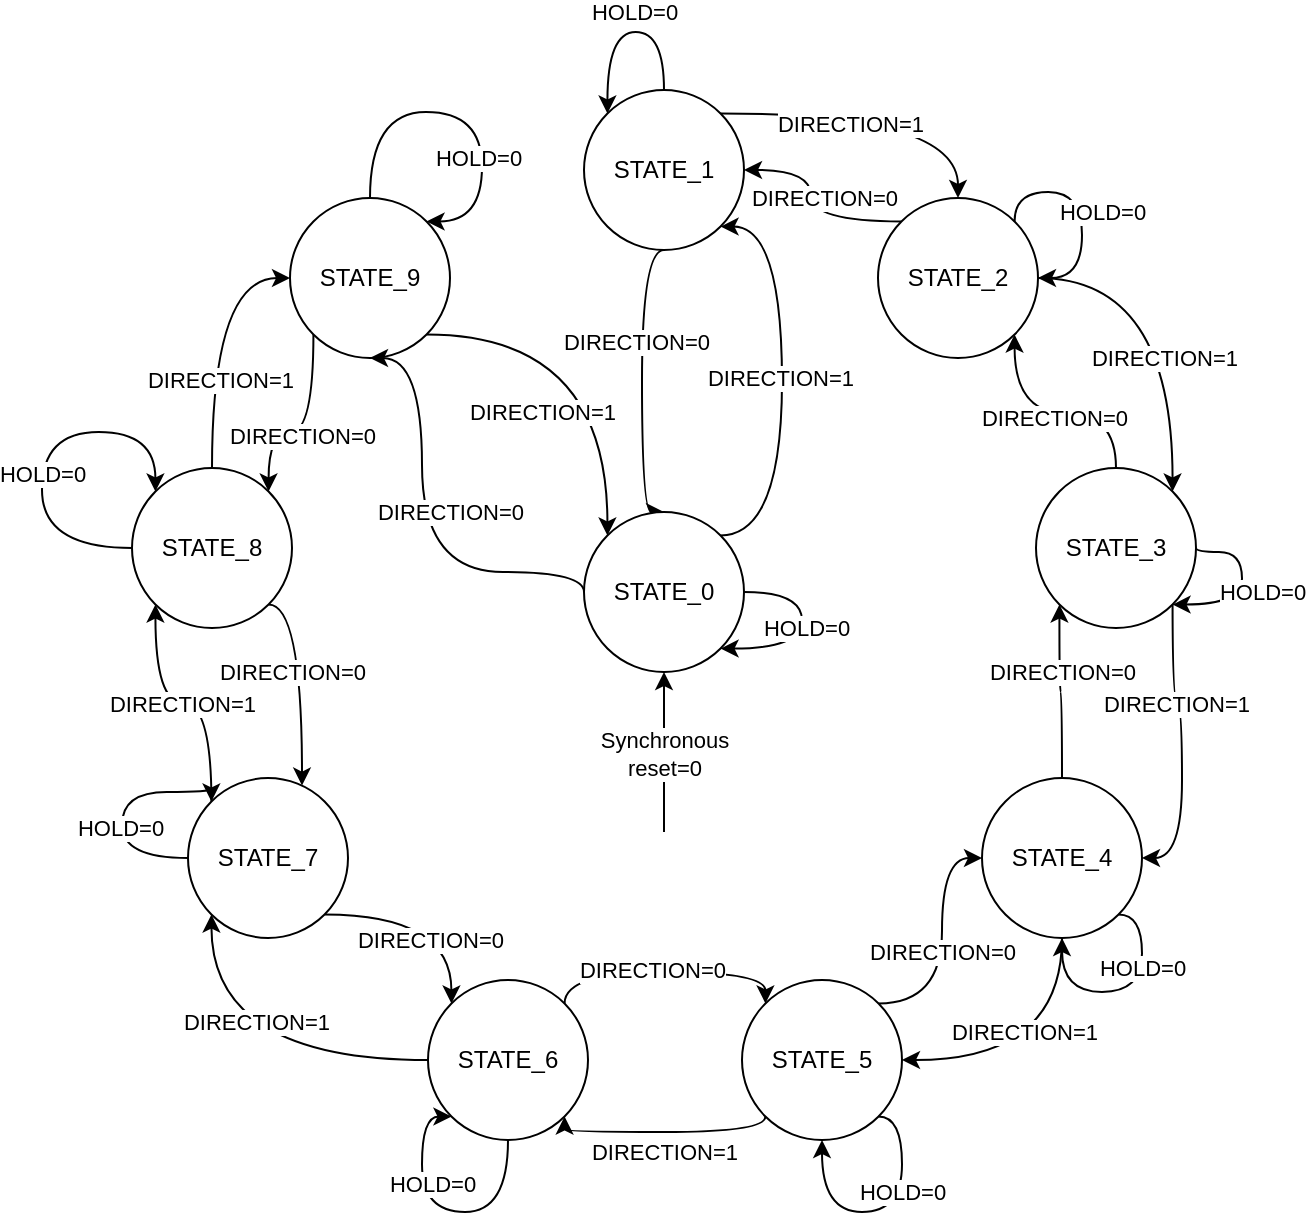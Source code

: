 <mxfile version="26.0.4">
  <diagram name="Page-1" id="DQ-45xuzPcWoaU9GiU76">
    <mxGraphModel dx="1434" dy="738" grid="1" gridSize="10" guides="1" tooltips="1" connect="1" arrows="1" fold="1" page="1" pageScale="1" pageWidth="850" pageHeight="1100" math="0" shadow="0">
      <root>
        <mxCell id="0" />
        <mxCell id="1" parent="0" />
        <mxCell id="sJaDOPOqYYHjO4DBvdRy-30" style="edgeStyle=orthogonalEdgeStyle;rounded=0;orthogonalLoop=1;jettySize=auto;html=1;exitX=1;exitY=0;exitDx=0;exitDy=0;entryX=0.5;entryY=0;entryDx=0;entryDy=0;curved=1;" edge="1" parent="1" source="sJaDOPOqYYHjO4DBvdRy-2" target="sJaDOPOqYYHjO4DBvdRy-3">
          <mxGeometry relative="1" as="geometry" />
        </mxCell>
        <mxCell id="sJaDOPOqYYHjO4DBvdRy-31" value="DIRECTION=1" style="edgeLabel;html=1;align=center;verticalAlign=middle;resizable=0;points=[];" vertex="1" connectable="0" parent="sJaDOPOqYYHjO4DBvdRy-30">
          <mxGeometry x="-0.207" y="-5" relative="1" as="geometry">
            <mxPoint as="offset" />
          </mxGeometry>
        </mxCell>
        <mxCell id="sJaDOPOqYYHjO4DBvdRy-52" style="edgeStyle=orthogonalEdgeStyle;rounded=0;orthogonalLoop=1;jettySize=auto;html=1;exitX=0.5;exitY=1;exitDx=0;exitDy=0;entryX=0.5;entryY=0;entryDx=0;entryDy=0;curved=1;" edge="1" parent="1" source="sJaDOPOqYYHjO4DBvdRy-2" target="sJaDOPOqYYHjO4DBvdRy-13">
          <mxGeometry relative="1" as="geometry">
            <Array as="points">
              <mxPoint x="380" y="169" />
              <mxPoint x="380" y="300" />
            </Array>
          </mxGeometry>
        </mxCell>
        <mxCell id="sJaDOPOqYYHjO4DBvdRy-53" value="DIRECTION=0" style="edgeLabel;html=1;align=center;verticalAlign=middle;resizable=0;points=[];" vertex="1" connectable="0" parent="sJaDOPOqYYHjO4DBvdRy-52">
          <mxGeometry x="-0.253" y="-3" relative="1" as="geometry">
            <mxPoint as="offset" />
          </mxGeometry>
        </mxCell>
        <mxCell id="sJaDOPOqYYHjO4DBvdRy-2" value="STATE_1" style="ellipse;whiteSpace=wrap;html=1;aspect=fixed;" vertex="1" parent="1">
          <mxGeometry x="351" y="89" width="80" height="80" as="geometry" />
        </mxCell>
        <mxCell id="sJaDOPOqYYHjO4DBvdRy-33" style="edgeStyle=orthogonalEdgeStyle;rounded=0;orthogonalLoop=1;jettySize=auto;html=1;exitX=1;exitY=0.5;exitDx=0;exitDy=0;entryX=1;entryY=0;entryDx=0;entryDy=0;curved=1;" edge="1" parent="1" source="sJaDOPOqYYHjO4DBvdRy-3" target="sJaDOPOqYYHjO4DBvdRy-5">
          <mxGeometry relative="1" as="geometry" />
        </mxCell>
        <mxCell id="sJaDOPOqYYHjO4DBvdRy-34" value="DIRECTION=1" style="edgeLabel;html=1;align=center;verticalAlign=middle;resizable=0;points=[];" vertex="1" connectable="0" parent="sJaDOPOqYYHjO4DBvdRy-33">
          <mxGeometry x="0.061" y="-16" relative="1" as="geometry">
            <mxPoint x="11" y="15" as="offset" />
          </mxGeometry>
        </mxCell>
        <mxCell id="sJaDOPOqYYHjO4DBvdRy-70" style="edgeStyle=orthogonalEdgeStyle;rounded=0;orthogonalLoop=1;jettySize=auto;html=1;exitX=0;exitY=0;exitDx=0;exitDy=0;entryX=1;entryY=0.5;entryDx=0;entryDy=0;curved=1;" edge="1" parent="1" source="sJaDOPOqYYHjO4DBvdRy-3" target="sJaDOPOqYYHjO4DBvdRy-2">
          <mxGeometry relative="1" as="geometry" />
        </mxCell>
        <mxCell id="sJaDOPOqYYHjO4DBvdRy-71" value="DIRECTION=0" style="edgeLabel;html=1;align=center;verticalAlign=middle;resizable=0;points=[];" vertex="1" connectable="0" parent="sJaDOPOqYYHjO4DBvdRy-70">
          <mxGeometry x="0.09" y="3" relative="1" as="geometry">
            <mxPoint x="9" as="offset" />
          </mxGeometry>
        </mxCell>
        <mxCell id="sJaDOPOqYYHjO4DBvdRy-3" value="STATE_2" style="ellipse;whiteSpace=wrap;html=1;aspect=fixed;" vertex="1" parent="1">
          <mxGeometry x="498" y="143" width="80" height="80" as="geometry" />
        </mxCell>
        <mxCell id="sJaDOPOqYYHjO4DBvdRy-35" style="edgeStyle=orthogonalEdgeStyle;rounded=0;orthogonalLoop=1;jettySize=auto;html=1;exitX=1;exitY=1;exitDx=0;exitDy=0;entryX=1;entryY=0.5;entryDx=0;entryDy=0;curved=1;" edge="1" parent="1" source="sJaDOPOqYYHjO4DBvdRy-5" target="sJaDOPOqYYHjO4DBvdRy-6">
          <mxGeometry relative="1" as="geometry" />
        </mxCell>
        <mxCell id="sJaDOPOqYYHjO4DBvdRy-36" value="DIRECTION=1" style="edgeLabel;html=1;align=center;verticalAlign=middle;resizable=0;points=[];" vertex="1" connectable="0" parent="sJaDOPOqYYHjO4DBvdRy-35">
          <mxGeometry x="-0.331" relative="1" as="geometry">
            <mxPoint as="offset" />
          </mxGeometry>
        </mxCell>
        <mxCell id="sJaDOPOqYYHjO4DBvdRy-68" style="edgeStyle=orthogonalEdgeStyle;rounded=0;orthogonalLoop=1;jettySize=auto;html=1;exitX=0.5;exitY=0;exitDx=0;exitDy=0;entryX=1;entryY=1;entryDx=0;entryDy=0;curved=1;" edge="1" parent="1" source="sJaDOPOqYYHjO4DBvdRy-5" target="sJaDOPOqYYHjO4DBvdRy-3">
          <mxGeometry relative="1" as="geometry" />
        </mxCell>
        <mxCell id="sJaDOPOqYYHjO4DBvdRy-69" value="DIRECTION=0" style="edgeLabel;html=1;align=center;verticalAlign=middle;resizable=0;points=[];" vertex="1" connectable="0" parent="sJaDOPOqYYHjO4DBvdRy-68">
          <mxGeometry x="-0.004" y="2" relative="1" as="geometry">
            <mxPoint as="offset" />
          </mxGeometry>
        </mxCell>
        <mxCell id="sJaDOPOqYYHjO4DBvdRy-5" value="STATE_3" style="ellipse;whiteSpace=wrap;html=1;aspect=fixed;" vertex="1" parent="1">
          <mxGeometry x="577" y="278" width="80" height="80" as="geometry" />
        </mxCell>
        <mxCell id="sJaDOPOqYYHjO4DBvdRy-37" style="edgeStyle=orthogonalEdgeStyle;rounded=0;orthogonalLoop=1;jettySize=auto;html=1;exitX=0.5;exitY=1;exitDx=0;exitDy=0;entryX=1;entryY=0.5;entryDx=0;entryDy=0;curved=1;" edge="1" parent="1" source="sJaDOPOqYYHjO4DBvdRy-6" target="sJaDOPOqYYHjO4DBvdRy-7">
          <mxGeometry relative="1" as="geometry" />
        </mxCell>
        <mxCell id="sJaDOPOqYYHjO4DBvdRy-38" value="&lt;span style=&quot;color: rgba(0, 0, 0, 0); font-family: monospace; font-size: 0px; text-align: start; background-color: rgb(251, 251, 251);&quot;&gt;%3CmxGraphModel%3E%3Croot%3E%3CmxCell%20id%3D%220%22%2F%3E%3CmxCell%20id%3D%221%22%20parent%3D%220%22%2F%3E%3CmxCell%20id%3D%222%22%20value%3D%22DIRECTION%3D1%22%20style%3D%22edgeLabel%3Bhtml%3D1%3Balign%3Dcenter%3BverticalAlign%3Dmiddle%3Bresizable%3D0%3Bpoints%3D%5B%5D%3B%22%20vertex%3D%221%22%20connectable%3D%220%22%20parent%3D%221%22%3E%3CmxGeometry%20x%3D%22646.784%22%20y%3D%22395.5%22%20as%3D%22geometry%22%2F%3E%3C%2FmxCell%3E%3C%2Froot%3E%3C%2FmxGraphModel%3E&lt;/span&gt;" style="edgeLabel;html=1;align=center;verticalAlign=middle;resizable=0;points=[];" vertex="1" connectable="0" parent="sJaDOPOqYYHjO4DBvdRy-37">
          <mxGeometry x="0.155" y="-12" relative="1" as="geometry">
            <mxPoint as="offset" />
          </mxGeometry>
        </mxCell>
        <mxCell id="sJaDOPOqYYHjO4DBvdRy-39" value="DIRECTION=1" style="edgeLabel;html=1;align=center;verticalAlign=middle;resizable=0;points=[];" vertex="1" connectable="0" parent="sJaDOPOqYYHjO4DBvdRy-37">
          <mxGeometry x="0.256" y="-11" relative="1" as="geometry">
            <mxPoint x="8" y="-3" as="offset" />
          </mxGeometry>
        </mxCell>
        <mxCell id="sJaDOPOqYYHjO4DBvdRy-66" style="edgeStyle=orthogonalEdgeStyle;rounded=0;orthogonalLoop=1;jettySize=auto;html=1;exitX=0.5;exitY=0;exitDx=0;exitDy=0;entryX=0;entryY=1;entryDx=0;entryDy=0;curved=1;" edge="1" parent="1" source="sJaDOPOqYYHjO4DBvdRy-6" target="sJaDOPOqYYHjO4DBvdRy-5">
          <mxGeometry relative="1" as="geometry">
            <Array as="points">
              <mxPoint x="590" y="390" />
              <mxPoint x="589" y="390" />
            </Array>
          </mxGeometry>
        </mxCell>
        <mxCell id="sJaDOPOqYYHjO4DBvdRy-67" value="DIRECTION=0" style="edgeLabel;html=1;align=center;verticalAlign=middle;resizable=0;points=[];" vertex="1" connectable="0" parent="sJaDOPOqYYHjO4DBvdRy-66">
          <mxGeometry x="0.006" y="2" relative="1" as="geometry">
            <mxPoint x="3" y="-10" as="offset" />
          </mxGeometry>
        </mxCell>
        <mxCell id="sJaDOPOqYYHjO4DBvdRy-6" value="STATE_4" style="ellipse;whiteSpace=wrap;html=1;aspect=fixed;" vertex="1" parent="1">
          <mxGeometry x="550" y="433" width="80" height="80" as="geometry" />
        </mxCell>
        <mxCell id="sJaDOPOqYYHjO4DBvdRy-40" style="edgeStyle=orthogonalEdgeStyle;rounded=0;orthogonalLoop=1;jettySize=auto;html=1;exitX=0;exitY=1;exitDx=0;exitDy=0;entryX=1;entryY=1;entryDx=0;entryDy=0;curved=1;" edge="1" parent="1" source="sJaDOPOqYYHjO4DBvdRy-7" target="sJaDOPOqYYHjO4DBvdRy-8">
          <mxGeometry relative="1" as="geometry">
            <Array as="points">
              <mxPoint x="442" y="610" />
              <mxPoint x="341" y="610" />
            </Array>
          </mxGeometry>
        </mxCell>
        <mxCell id="sJaDOPOqYYHjO4DBvdRy-41" value="DIRECTION=1" style="edgeLabel;html=1;align=center;verticalAlign=middle;resizable=0;points=[];" vertex="1" connectable="0" parent="sJaDOPOqYYHjO4DBvdRy-40">
          <mxGeometry x="0.083" y="2" relative="1" as="geometry">
            <mxPoint x="4" y="8" as="offset" />
          </mxGeometry>
        </mxCell>
        <mxCell id="sJaDOPOqYYHjO4DBvdRy-64" style="edgeStyle=orthogonalEdgeStyle;rounded=0;orthogonalLoop=1;jettySize=auto;html=1;exitX=1;exitY=0;exitDx=0;exitDy=0;entryX=0;entryY=0.5;entryDx=0;entryDy=0;curved=1;" edge="1" parent="1" source="sJaDOPOqYYHjO4DBvdRy-7" target="sJaDOPOqYYHjO4DBvdRy-6">
          <mxGeometry relative="1" as="geometry" />
        </mxCell>
        <mxCell id="sJaDOPOqYYHjO4DBvdRy-65" value="DIRECTION=0" style="edgeLabel;html=1;align=center;verticalAlign=middle;resizable=0;points=[];" vertex="1" connectable="0" parent="sJaDOPOqYYHjO4DBvdRy-64">
          <mxGeometry x="0.059" relative="1" as="geometry">
            <mxPoint y="8" as="offset" />
          </mxGeometry>
        </mxCell>
        <mxCell id="sJaDOPOqYYHjO4DBvdRy-7" value="STATE_5" style="ellipse;whiteSpace=wrap;html=1;aspect=fixed;" vertex="1" parent="1">
          <mxGeometry x="430" y="534" width="80" height="80" as="geometry" />
        </mxCell>
        <mxCell id="sJaDOPOqYYHjO4DBvdRy-42" style="edgeStyle=orthogonalEdgeStyle;rounded=0;orthogonalLoop=1;jettySize=auto;html=1;exitX=0;exitY=0.5;exitDx=0;exitDy=0;entryX=0;entryY=1;entryDx=0;entryDy=0;curved=1;" edge="1" parent="1" source="sJaDOPOqYYHjO4DBvdRy-8" target="sJaDOPOqYYHjO4DBvdRy-9">
          <mxGeometry relative="1" as="geometry" />
        </mxCell>
        <mxCell id="sJaDOPOqYYHjO4DBvdRy-43" value="DIRECTION=1" style="edgeLabel;html=1;align=center;verticalAlign=middle;resizable=0;points=[];" vertex="1" connectable="0" parent="sJaDOPOqYYHjO4DBvdRy-42">
          <mxGeometry x="-0.047" y="-19" relative="1" as="geometry">
            <mxPoint as="offset" />
          </mxGeometry>
        </mxCell>
        <mxCell id="sJaDOPOqYYHjO4DBvdRy-62" style="edgeStyle=orthogonalEdgeStyle;rounded=0;orthogonalLoop=1;jettySize=auto;html=1;exitX=1;exitY=0;exitDx=0;exitDy=0;entryX=0;entryY=0;entryDx=0;entryDy=0;curved=1;" edge="1" parent="1" source="sJaDOPOqYYHjO4DBvdRy-8" target="sJaDOPOqYYHjO4DBvdRy-7">
          <mxGeometry relative="1" as="geometry">
            <Array as="points">
              <mxPoint x="341" y="530" />
              <mxPoint x="442" y="530" />
            </Array>
          </mxGeometry>
        </mxCell>
        <mxCell id="sJaDOPOqYYHjO4DBvdRy-63" value="DIRECTION=0" style="edgeLabel;html=1;align=center;verticalAlign=middle;resizable=0;points=[];" vertex="1" connectable="0" parent="sJaDOPOqYYHjO4DBvdRy-62">
          <mxGeometry x="-0.094" y="1" relative="1" as="geometry">
            <mxPoint as="offset" />
          </mxGeometry>
        </mxCell>
        <mxCell id="sJaDOPOqYYHjO4DBvdRy-8" value="STATE_6" style="ellipse;whiteSpace=wrap;html=1;aspect=fixed;" vertex="1" parent="1">
          <mxGeometry x="273" y="534" width="80" height="80" as="geometry" />
        </mxCell>
        <mxCell id="sJaDOPOqYYHjO4DBvdRy-44" style="edgeStyle=orthogonalEdgeStyle;rounded=0;orthogonalLoop=1;jettySize=auto;html=1;exitX=0;exitY=0;exitDx=0;exitDy=0;entryX=0;entryY=1;entryDx=0;entryDy=0;curved=1;" edge="1" parent="1" source="sJaDOPOqYYHjO4DBvdRy-9" target="sJaDOPOqYYHjO4DBvdRy-10">
          <mxGeometry relative="1" as="geometry" />
        </mxCell>
        <mxCell id="sJaDOPOqYYHjO4DBvdRy-45" value="DIRECTION=1" style="edgeLabel;html=1;align=center;verticalAlign=middle;resizable=0;points=[];" vertex="1" connectable="0" parent="sJaDOPOqYYHjO4DBvdRy-44">
          <mxGeometry x="0.018" relative="1" as="geometry">
            <mxPoint as="offset" />
          </mxGeometry>
        </mxCell>
        <mxCell id="sJaDOPOqYYHjO4DBvdRy-60" style="edgeStyle=orthogonalEdgeStyle;rounded=0;orthogonalLoop=1;jettySize=auto;html=1;exitX=1;exitY=1;exitDx=0;exitDy=0;entryX=0;entryY=0;entryDx=0;entryDy=0;curved=1;" edge="1" parent="1" source="sJaDOPOqYYHjO4DBvdRy-9" target="sJaDOPOqYYHjO4DBvdRy-8">
          <mxGeometry relative="1" as="geometry" />
        </mxCell>
        <mxCell id="sJaDOPOqYYHjO4DBvdRy-61" value="DIRECTION=0" style="edgeLabel;html=1;align=center;verticalAlign=middle;resizable=0;points=[];" vertex="1" connectable="0" parent="sJaDOPOqYYHjO4DBvdRy-60">
          <mxGeometry x="-0.224" y="-5" relative="1" as="geometry">
            <mxPoint x="10" y="7" as="offset" />
          </mxGeometry>
        </mxCell>
        <mxCell id="sJaDOPOqYYHjO4DBvdRy-9" value="STATE_7" style="ellipse;whiteSpace=wrap;html=1;aspect=fixed;" vertex="1" parent="1">
          <mxGeometry x="153" y="433" width="80" height="80" as="geometry" />
        </mxCell>
        <mxCell id="sJaDOPOqYYHjO4DBvdRy-46" style="edgeStyle=orthogonalEdgeStyle;rounded=0;orthogonalLoop=1;jettySize=auto;html=1;exitX=0.5;exitY=0;exitDx=0;exitDy=0;entryX=0;entryY=0.5;entryDx=0;entryDy=0;curved=1;" edge="1" parent="1" source="sJaDOPOqYYHjO4DBvdRy-10" target="sJaDOPOqYYHjO4DBvdRy-11">
          <mxGeometry relative="1" as="geometry" />
        </mxCell>
        <mxCell id="sJaDOPOqYYHjO4DBvdRy-47" value="DIRECTION=1" style="edgeLabel;html=1;align=center;verticalAlign=middle;resizable=0;points=[];" vertex="1" connectable="0" parent="sJaDOPOqYYHjO4DBvdRy-46">
          <mxGeometry x="-0.339" y="-4" relative="1" as="geometry">
            <mxPoint as="offset" />
          </mxGeometry>
        </mxCell>
        <mxCell id="sJaDOPOqYYHjO4DBvdRy-58" style="edgeStyle=orthogonalEdgeStyle;rounded=0;orthogonalLoop=1;jettySize=auto;html=1;exitX=1;exitY=1;exitDx=0;exitDy=0;curved=1;" edge="1" parent="1" source="sJaDOPOqYYHjO4DBvdRy-10" target="sJaDOPOqYYHjO4DBvdRy-9">
          <mxGeometry relative="1" as="geometry">
            <Array as="points">
              <mxPoint x="210" y="346" />
            </Array>
          </mxGeometry>
        </mxCell>
        <mxCell id="sJaDOPOqYYHjO4DBvdRy-59" value="DIRECTION=0" style="edgeLabel;html=1;align=center;verticalAlign=middle;resizable=0;points=[];" vertex="1" connectable="0" parent="sJaDOPOqYYHjO4DBvdRy-58">
          <mxGeometry x="0.063" relative="1" as="geometry">
            <mxPoint x="-5" y="-7" as="offset" />
          </mxGeometry>
        </mxCell>
        <mxCell id="sJaDOPOqYYHjO4DBvdRy-10" value="STATE_8" style="ellipse;whiteSpace=wrap;html=1;aspect=fixed;" vertex="1" parent="1">
          <mxGeometry x="125" y="278" width="80" height="80" as="geometry" />
        </mxCell>
        <mxCell id="sJaDOPOqYYHjO4DBvdRy-48" style="edgeStyle=orthogonalEdgeStyle;rounded=0;orthogonalLoop=1;jettySize=auto;html=1;exitX=1;exitY=1;exitDx=0;exitDy=0;entryX=0;entryY=0;entryDx=0;entryDy=0;curved=1;" edge="1" parent="1" source="sJaDOPOqYYHjO4DBvdRy-11" target="sJaDOPOqYYHjO4DBvdRy-13">
          <mxGeometry relative="1" as="geometry" />
        </mxCell>
        <mxCell id="sJaDOPOqYYHjO4DBvdRy-49" value="DIRECTION=1" style="edgeLabel;html=1;align=center;verticalAlign=middle;resizable=0;points=[];" vertex="1" connectable="0" parent="sJaDOPOqYYHjO4DBvdRy-48">
          <mxGeometry x="0.317" y="-12" relative="1" as="geometry">
            <mxPoint x="-21" y="3" as="offset" />
          </mxGeometry>
        </mxCell>
        <mxCell id="sJaDOPOqYYHjO4DBvdRy-56" style="edgeStyle=orthogonalEdgeStyle;rounded=0;orthogonalLoop=1;jettySize=auto;html=1;exitX=0;exitY=1;exitDx=0;exitDy=0;entryX=1;entryY=0;entryDx=0;entryDy=0;curved=1;" edge="1" parent="1" source="sJaDOPOqYYHjO4DBvdRy-11" target="sJaDOPOqYYHjO4DBvdRy-10">
          <mxGeometry relative="1" as="geometry">
            <Array as="points">
              <mxPoint x="216" y="260" />
              <mxPoint x="193" y="260" />
            </Array>
          </mxGeometry>
        </mxCell>
        <mxCell id="sJaDOPOqYYHjO4DBvdRy-57" value="DIRECTION=0" style="edgeLabel;html=1;align=center;verticalAlign=middle;resizable=0;points=[];" vertex="1" connectable="0" parent="sJaDOPOqYYHjO4DBvdRy-56">
          <mxGeometry x="0.244" y="2" relative="1" as="geometry">
            <mxPoint x="8" as="offset" />
          </mxGeometry>
        </mxCell>
        <mxCell id="sJaDOPOqYYHjO4DBvdRy-11" value="STATE_9" style="ellipse;whiteSpace=wrap;html=1;aspect=fixed;" vertex="1" parent="1">
          <mxGeometry x="204" y="143" width="80" height="80" as="geometry" />
        </mxCell>
        <mxCell id="sJaDOPOqYYHjO4DBvdRy-50" style="edgeStyle=orthogonalEdgeStyle;rounded=0;orthogonalLoop=1;jettySize=auto;html=1;exitX=1;exitY=0;exitDx=0;exitDy=0;entryX=1;entryY=1;entryDx=0;entryDy=0;curved=1;" edge="1" parent="1" source="sJaDOPOqYYHjO4DBvdRy-13" target="sJaDOPOqYYHjO4DBvdRy-2">
          <mxGeometry relative="1" as="geometry">
            <Array as="points">
              <mxPoint x="450" y="312" />
              <mxPoint x="450" y="157" />
            </Array>
          </mxGeometry>
        </mxCell>
        <mxCell id="sJaDOPOqYYHjO4DBvdRy-51" value="DIRECTION=1" style="edgeLabel;html=1;align=center;verticalAlign=middle;resizable=0;points=[];" vertex="1" connectable="0" parent="sJaDOPOqYYHjO4DBvdRy-50">
          <mxGeometry x="0.021" y="1" relative="1" as="geometry">
            <mxPoint as="offset" />
          </mxGeometry>
        </mxCell>
        <mxCell id="sJaDOPOqYYHjO4DBvdRy-54" style="edgeStyle=orthogonalEdgeStyle;rounded=0;orthogonalLoop=1;jettySize=auto;html=1;exitX=0;exitY=0.5;exitDx=0;exitDy=0;entryX=0.5;entryY=1;entryDx=0;entryDy=0;curved=1;" edge="1" parent="1" source="sJaDOPOqYYHjO4DBvdRy-13" target="sJaDOPOqYYHjO4DBvdRy-11">
          <mxGeometry relative="1" as="geometry">
            <Array as="points">
              <mxPoint x="351" y="330" />
              <mxPoint x="270" y="330" />
              <mxPoint x="270" y="223" />
            </Array>
          </mxGeometry>
        </mxCell>
        <mxCell id="sJaDOPOqYYHjO4DBvdRy-55" value="DIRECTION=0" style="edgeLabel;html=1;align=center;verticalAlign=middle;resizable=0;points=[];" vertex="1" connectable="0" parent="sJaDOPOqYYHjO4DBvdRy-54">
          <mxGeometry x="-0.318" y="-25" relative="1" as="geometry">
            <mxPoint x="-1" y="-5" as="offset" />
          </mxGeometry>
        </mxCell>
        <mxCell id="sJaDOPOqYYHjO4DBvdRy-13" value="STATE_0" style="ellipse;whiteSpace=wrap;html=1;aspect=fixed;" vertex="1" parent="1">
          <mxGeometry x="351" y="300" width="80" height="80" as="geometry" />
        </mxCell>
        <mxCell id="sJaDOPOqYYHjO4DBvdRy-72" value="" style="edgeStyle=none;orthogonalLoop=1;jettySize=auto;html=1;rounded=0;entryX=0.5;entryY=1;entryDx=0;entryDy=0;" edge="1" parent="1" target="sJaDOPOqYYHjO4DBvdRy-13">
          <mxGeometry width="100" relative="1" as="geometry">
            <mxPoint x="391" y="460" as="sourcePoint" />
            <mxPoint x="440" y="450" as="targetPoint" />
            <Array as="points" />
          </mxGeometry>
        </mxCell>
        <mxCell id="sJaDOPOqYYHjO4DBvdRy-73" value="Synchronous&lt;div&gt;reset=0&lt;/div&gt;" style="edgeLabel;html=1;align=center;verticalAlign=middle;resizable=0;points=[];" vertex="1" connectable="0" parent="sJaDOPOqYYHjO4DBvdRy-72">
          <mxGeometry x="0.086" y="-3" relative="1" as="geometry">
            <mxPoint x="-3" y="4" as="offset" />
          </mxGeometry>
        </mxCell>
        <mxCell id="sJaDOPOqYYHjO4DBvdRy-74" style="edgeStyle=orthogonalEdgeStyle;rounded=0;orthogonalLoop=1;jettySize=auto;html=1;exitX=1;exitY=0.5;exitDx=0;exitDy=0;entryX=1;entryY=1;entryDx=0;entryDy=0;curved=1;" edge="1" parent="1" source="sJaDOPOqYYHjO4DBvdRy-13" target="sJaDOPOqYYHjO4DBvdRy-13">
          <mxGeometry relative="1" as="geometry">
            <Array as="points">
              <mxPoint x="460" y="340" />
              <mxPoint x="460" y="368" />
            </Array>
          </mxGeometry>
        </mxCell>
        <mxCell id="sJaDOPOqYYHjO4DBvdRy-75" value="HOLD=0" style="edgeLabel;html=1;align=center;verticalAlign=middle;resizable=0;points=[];" vertex="1" connectable="0" parent="sJaDOPOqYYHjO4DBvdRy-74">
          <mxGeometry x="-0.055" y="2" relative="1" as="geometry">
            <mxPoint as="offset" />
          </mxGeometry>
        </mxCell>
        <mxCell id="sJaDOPOqYYHjO4DBvdRy-76" style="edgeStyle=orthogonalEdgeStyle;rounded=0;orthogonalLoop=1;jettySize=auto;html=1;exitX=0.5;exitY=0;exitDx=0;exitDy=0;entryX=0;entryY=0;entryDx=0;entryDy=0;curved=1;" edge="1" parent="1" source="sJaDOPOqYYHjO4DBvdRy-2" target="sJaDOPOqYYHjO4DBvdRy-2">
          <mxGeometry relative="1" as="geometry">
            <Array as="points">
              <mxPoint x="391" y="60" />
              <mxPoint x="363" y="60" />
            </Array>
          </mxGeometry>
        </mxCell>
        <mxCell id="sJaDOPOqYYHjO4DBvdRy-77" value="HOLD=0" style="edgeLabel;html=1;align=center;verticalAlign=middle;resizable=0;points=[];" vertex="1" connectable="0" parent="sJaDOPOqYYHjO4DBvdRy-76">
          <mxGeometry x="-0.102" y="4" relative="1" as="geometry">
            <mxPoint y="-14" as="offset" />
          </mxGeometry>
        </mxCell>
        <mxCell id="sJaDOPOqYYHjO4DBvdRy-78" style="edgeStyle=orthogonalEdgeStyle;rounded=0;orthogonalLoop=1;jettySize=auto;html=1;exitX=1;exitY=0;exitDx=0;exitDy=0;entryX=1;entryY=0.5;entryDx=0;entryDy=0;curved=1;" edge="1" parent="1" source="sJaDOPOqYYHjO4DBvdRy-3" target="sJaDOPOqYYHjO4DBvdRy-3">
          <mxGeometry relative="1" as="geometry">
            <Array as="points">
              <mxPoint x="566" y="140" />
              <mxPoint x="600" y="140" />
              <mxPoint x="600" y="183" />
            </Array>
          </mxGeometry>
        </mxCell>
        <mxCell id="sJaDOPOqYYHjO4DBvdRy-79" value="HOLD=0" style="edgeLabel;html=1;align=center;verticalAlign=middle;resizable=0;points=[];" vertex="1" connectable="0" parent="sJaDOPOqYYHjO4DBvdRy-78">
          <mxGeometry x="0.02" y="-2" relative="1" as="geometry">
            <mxPoint x="12" as="offset" />
          </mxGeometry>
        </mxCell>
        <mxCell id="sJaDOPOqYYHjO4DBvdRy-80" style="edgeStyle=orthogonalEdgeStyle;rounded=0;orthogonalLoop=1;jettySize=auto;html=1;exitX=1;exitY=0.5;exitDx=0;exitDy=0;entryX=1;entryY=1;entryDx=0;entryDy=0;curved=1;" edge="1" parent="1" source="sJaDOPOqYYHjO4DBvdRy-5" target="sJaDOPOqYYHjO4DBvdRy-5">
          <mxGeometry relative="1" as="geometry">
            <Array as="points">
              <mxPoint x="657" y="320" />
              <mxPoint x="680" y="320" />
              <mxPoint x="680" y="346" />
            </Array>
          </mxGeometry>
        </mxCell>
        <mxCell id="sJaDOPOqYYHjO4DBvdRy-81" value="HOLD=0" style="edgeLabel;html=1;align=center;verticalAlign=middle;resizable=0;points=[];" vertex="1" connectable="0" parent="sJaDOPOqYYHjO4DBvdRy-80">
          <mxGeometry y="-2" relative="1" as="geometry">
            <mxPoint x="12" y="2" as="offset" />
          </mxGeometry>
        </mxCell>
        <mxCell id="sJaDOPOqYYHjO4DBvdRy-82" style="edgeStyle=orthogonalEdgeStyle;rounded=0;orthogonalLoop=1;jettySize=auto;html=1;exitX=1;exitY=1;exitDx=0;exitDy=0;entryX=0.5;entryY=1;entryDx=0;entryDy=0;curved=1;" edge="1" parent="1" source="sJaDOPOqYYHjO4DBvdRy-6" target="sJaDOPOqYYHjO4DBvdRy-6">
          <mxGeometry relative="1" as="geometry">
            <Array as="points">
              <mxPoint x="630" y="501" />
              <mxPoint x="630" y="540" />
              <mxPoint x="590" y="540" />
            </Array>
          </mxGeometry>
        </mxCell>
        <mxCell id="sJaDOPOqYYHjO4DBvdRy-83" value="HOLD=0" style="edgeLabel;html=1;align=center;verticalAlign=middle;resizable=0;points=[];" vertex="1" connectable="0" parent="sJaDOPOqYYHjO4DBvdRy-82">
          <mxGeometry x="-0.345" relative="1" as="geometry">
            <mxPoint as="offset" />
          </mxGeometry>
        </mxCell>
        <mxCell id="sJaDOPOqYYHjO4DBvdRy-84" style="edgeStyle=orthogonalEdgeStyle;rounded=0;orthogonalLoop=1;jettySize=auto;html=1;exitX=1;exitY=1;exitDx=0;exitDy=0;entryX=0.5;entryY=1;entryDx=0;entryDy=0;curved=1;" edge="1" parent="1" source="sJaDOPOqYYHjO4DBvdRy-7" target="sJaDOPOqYYHjO4DBvdRy-7">
          <mxGeometry relative="1" as="geometry">
            <Array as="points">
              <mxPoint x="510" y="602" />
              <mxPoint x="510" y="650" />
              <mxPoint x="470" y="650" />
            </Array>
          </mxGeometry>
        </mxCell>
        <mxCell id="sJaDOPOqYYHjO4DBvdRy-85" value="HOLD=0" style="edgeLabel;html=1;align=center;verticalAlign=middle;resizable=0;points=[];" vertex="1" connectable="0" parent="sJaDOPOqYYHjO4DBvdRy-84">
          <mxGeometry x="-0.268" y="-4" relative="1" as="geometry">
            <mxPoint x="4" as="offset" />
          </mxGeometry>
        </mxCell>
        <mxCell id="sJaDOPOqYYHjO4DBvdRy-86" style="edgeStyle=orthogonalEdgeStyle;rounded=0;orthogonalLoop=1;jettySize=auto;html=1;exitX=0.5;exitY=1;exitDx=0;exitDy=0;entryX=0;entryY=1;entryDx=0;entryDy=0;curved=1;" edge="1" parent="1" source="sJaDOPOqYYHjO4DBvdRy-8" target="sJaDOPOqYYHjO4DBvdRy-8">
          <mxGeometry relative="1" as="geometry">
            <Array as="points">
              <mxPoint x="313" y="650" />
              <mxPoint x="270" y="650" />
              <mxPoint x="270" y="602" />
            </Array>
          </mxGeometry>
        </mxCell>
        <mxCell id="sJaDOPOqYYHjO4DBvdRy-87" value="HOLD=0" style="edgeLabel;html=1;align=center;verticalAlign=middle;resizable=0;points=[];" vertex="1" connectable="0" parent="sJaDOPOqYYHjO4DBvdRy-86">
          <mxGeometry x="0.317" y="-5" relative="1" as="geometry">
            <mxPoint as="offset" />
          </mxGeometry>
        </mxCell>
        <mxCell id="sJaDOPOqYYHjO4DBvdRy-88" style="edgeStyle=orthogonalEdgeStyle;rounded=0;orthogonalLoop=1;jettySize=auto;html=1;exitX=0;exitY=0.5;exitDx=0;exitDy=0;entryX=0;entryY=0;entryDx=0;entryDy=0;curved=1;" edge="1" parent="1" source="sJaDOPOqYYHjO4DBvdRy-9" target="sJaDOPOqYYHjO4DBvdRy-9">
          <mxGeometry relative="1" as="geometry">
            <Array as="points">
              <mxPoint x="120" y="473" />
              <mxPoint x="120" y="440" />
              <mxPoint x="165" y="440" />
            </Array>
          </mxGeometry>
        </mxCell>
        <mxCell id="sJaDOPOqYYHjO4DBvdRy-89" value="HOLD=0" style="edgeLabel;html=1;align=center;verticalAlign=middle;resizable=0;points=[];" vertex="1" connectable="0" parent="sJaDOPOqYYHjO4DBvdRy-88">
          <mxGeometry x="-0.156" y="1" relative="1" as="geometry">
            <mxPoint as="offset" />
          </mxGeometry>
        </mxCell>
        <mxCell id="sJaDOPOqYYHjO4DBvdRy-90" style="edgeStyle=orthogonalEdgeStyle;rounded=0;orthogonalLoop=1;jettySize=auto;html=1;exitX=0;exitY=0.5;exitDx=0;exitDy=0;entryX=0;entryY=0;entryDx=0;entryDy=0;curved=1;" edge="1" parent="1" source="sJaDOPOqYYHjO4DBvdRy-10" target="sJaDOPOqYYHjO4DBvdRy-10">
          <mxGeometry relative="1" as="geometry">
            <Array as="points">
              <mxPoint x="80" y="318" />
              <mxPoint x="80" y="260" />
              <mxPoint x="137" y="260" />
            </Array>
          </mxGeometry>
        </mxCell>
        <mxCell id="sJaDOPOqYYHjO4DBvdRy-91" value="HOLD=0" style="edgeLabel;html=1;align=center;verticalAlign=middle;resizable=0;points=[];" vertex="1" connectable="0" parent="sJaDOPOqYYHjO4DBvdRy-90">
          <mxGeometry x="-0.065" y="-4" relative="1" as="geometry">
            <mxPoint x="-4" y="6" as="offset" />
          </mxGeometry>
        </mxCell>
        <mxCell id="sJaDOPOqYYHjO4DBvdRy-92" style="edgeStyle=orthogonalEdgeStyle;rounded=0;orthogonalLoop=1;jettySize=auto;html=1;exitX=0.5;exitY=0;exitDx=0;exitDy=0;entryX=1;entryY=0;entryDx=0;entryDy=0;curved=1;" edge="1" parent="1" source="sJaDOPOqYYHjO4DBvdRy-11" target="sJaDOPOqYYHjO4DBvdRy-11">
          <mxGeometry relative="1" as="geometry">
            <Array as="points">
              <mxPoint x="244" y="100" />
              <mxPoint x="300" y="100" />
              <mxPoint x="300" y="155" />
            </Array>
          </mxGeometry>
        </mxCell>
        <mxCell id="sJaDOPOqYYHjO4DBvdRy-93" value="HOLD=0" style="edgeLabel;html=1;align=center;verticalAlign=middle;resizable=0;points=[];" vertex="1" connectable="0" parent="sJaDOPOqYYHjO4DBvdRy-92">
          <mxGeometry x="0.345" y="-2" relative="1" as="geometry">
            <mxPoint as="offset" />
          </mxGeometry>
        </mxCell>
      </root>
    </mxGraphModel>
  </diagram>
</mxfile>
